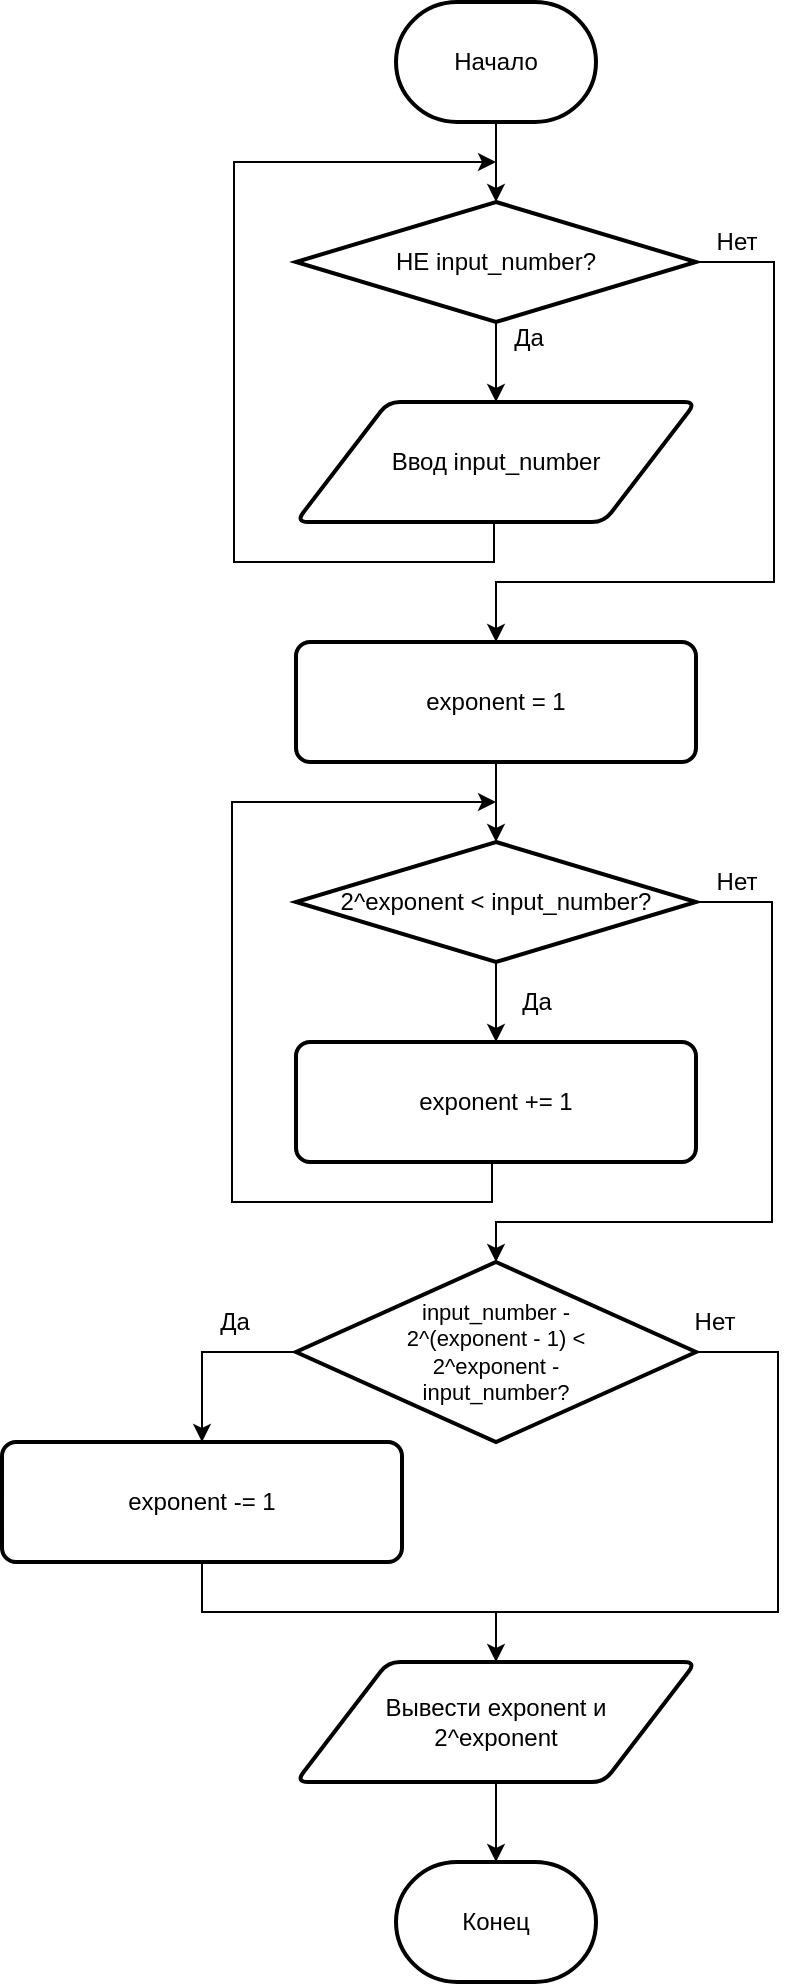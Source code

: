 <mxfile version="22.0.4" type="device">
  <diagram id="C5RBs43oDa-KdzZeNtuy" name="Page-1">
    <mxGraphModel dx="3187" dy="1769" grid="1" gridSize="10" guides="1" tooltips="1" connect="1" arrows="1" fold="1" page="1" pageScale="1" pageWidth="827" pageHeight="1169" math="0" shadow="0">
      <root>
        <mxCell id="WIyWlLk6GJQsqaUBKTNV-0" />
        <mxCell id="WIyWlLk6GJQsqaUBKTNV-1" parent="WIyWlLk6GJQsqaUBKTNV-0" />
        <mxCell id="tAWyhYt2iqQ36pVHwljJ-6" value="" style="edgeStyle=orthogonalEdgeStyle;rounded=0;orthogonalLoop=1;jettySize=auto;html=1;fontFamily=Helvetica;fontSize=12;fontColor=default;" edge="1" parent="WIyWlLk6GJQsqaUBKTNV-1" source="S7_N-UKr1pL8a_zZHFVc-5" target="tAWyhYt2iqQ36pVHwljJ-1">
          <mxGeometry relative="1" as="geometry" />
        </mxCell>
        <mxCell id="S7_N-UKr1pL8a_zZHFVc-5" value="Начало" style="strokeWidth=2;html=1;shape=mxgraph.flowchart.terminator;whiteSpace=wrap;" parent="WIyWlLk6GJQsqaUBKTNV-1" vertex="1">
          <mxGeometry x="360" y="30" width="100" height="60" as="geometry" />
        </mxCell>
        <mxCell id="S7_N-UKr1pL8a_zZHFVc-6" value="Конец" style="strokeWidth=2;html=1;shape=mxgraph.flowchart.terminator;whiteSpace=wrap;" parent="WIyWlLk6GJQsqaUBKTNV-1" vertex="1">
          <mxGeometry x="360" y="960" width="100" height="60" as="geometry" />
        </mxCell>
        <mxCell id="tAWyhYt2iqQ36pVHwljJ-4" style="edgeStyle=orthogonalEdgeStyle;rounded=0;orthogonalLoop=1;jettySize=auto;html=1;fontFamily=Helvetica;fontSize=12;fontColor=default;" edge="1" parent="WIyWlLk6GJQsqaUBKTNV-1" source="tAWyhYt2iqQ36pVHwljJ-0">
          <mxGeometry relative="1" as="geometry">
            <mxPoint x="410" y="110" as="targetPoint" />
            <Array as="points">
              <mxPoint x="409" y="310" />
              <mxPoint x="279" y="310" />
              <mxPoint x="279" y="110" />
            </Array>
          </mxGeometry>
        </mxCell>
        <mxCell id="tAWyhYt2iqQ36pVHwljJ-0" value="Ввод input_number" style="shape=parallelogram;html=1;strokeWidth=2;perimeter=parallelogramPerimeter;whiteSpace=wrap;rounded=1;arcSize=12;size=0.23;" vertex="1" parent="WIyWlLk6GJQsqaUBKTNV-1">
          <mxGeometry x="310" y="230" width="200" height="60" as="geometry" />
        </mxCell>
        <mxCell id="tAWyhYt2iqQ36pVHwljJ-7" value="Да" style="edgeStyle=orthogonalEdgeStyle;rounded=0;orthogonalLoop=1;jettySize=auto;html=1;fontFamily=Helvetica;fontSize=12;fontColor=default;" edge="1" parent="WIyWlLk6GJQsqaUBKTNV-1" source="tAWyhYt2iqQ36pVHwljJ-1" target="tAWyhYt2iqQ36pVHwljJ-0">
          <mxGeometry x="-0.6" y="16" relative="1" as="geometry">
            <mxPoint as="offset" />
          </mxGeometry>
        </mxCell>
        <mxCell id="tAWyhYt2iqQ36pVHwljJ-11" value="Нет" style="edgeStyle=orthogonalEdgeStyle;rounded=0;orthogonalLoop=1;jettySize=auto;html=1;exitX=1;exitY=0.5;exitDx=0;exitDy=0;exitPerimeter=0;fontFamily=Helvetica;fontSize=12;fontColor=default;entryX=0.5;entryY=0;entryDx=0;entryDy=0;" edge="1" parent="WIyWlLk6GJQsqaUBKTNV-1" source="tAWyhYt2iqQ36pVHwljJ-1" target="tAWyhYt2iqQ36pVHwljJ-12">
          <mxGeometry x="-0.891" y="10" relative="1" as="geometry">
            <mxPoint x="430" y="340" as="targetPoint" />
            <Array as="points">
              <mxPoint x="549" y="160" />
              <mxPoint x="549" y="320" />
              <mxPoint x="410" y="320" />
            </Array>
            <mxPoint as="offset" />
          </mxGeometry>
        </mxCell>
        <mxCell id="tAWyhYt2iqQ36pVHwljJ-1" value="НЕ input_number?" style="strokeWidth=2;html=1;shape=mxgraph.flowchart.decision;whiteSpace=wrap;" vertex="1" parent="WIyWlLk6GJQsqaUBKTNV-1">
          <mxGeometry x="310" y="130" width="200" height="60" as="geometry" />
        </mxCell>
        <mxCell id="tAWyhYt2iqQ36pVHwljJ-34" value="" style="edgeStyle=orthogonalEdgeStyle;rounded=0;orthogonalLoop=1;jettySize=auto;html=1;fontFamily=Helvetica;fontSize=12;fontColor=default;" edge="1" parent="WIyWlLk6GJQsqaUBKTNV-1" source="tAWyhYt2iqQ36pVHwljJ-12" target="tAWyhYt2iqQ36pVHwljJ-21">
          <mxGeometry relative="1" as="geometry" />
        </mxCell>
        <mxCell id="tAWyhYt2iqQ36pVHwljJ-12" value="exponent = 1" style="rounded=1;whiteSpace=wrap;html=1;absoluteArcSize=1;arcSize=14;strokeWidth=2;strokeColor=default;align=center;verticalAlign=middle;fillColor=default;" vertex="1" parent="WIyWlLk6GJQsqaUBKTNV-1">
          <mxGeometry x="310" y="350" width="200" height="60" as="geometry" />
        </mxCell>
        <mxCell id="tAWyhYt2iqQ36pVHwljJ-17" style="edgeStyle=orthogonalEdgeStyle;rounded=0;orthogonalLoop=1;jettySize=auto;html=1;fontFamily=Helvetica;fontSize=12;fontColor=default;" edge="1" parent="WIyWlLk6GJQsqaUBKTNV-1">
          <mxGeometry relative="1" as="geometry">
            <mxPoint x="410" y="430" as="targetPoint" />
            <mxPoint x="408" y="610" as="sourcePoint" />
            <Array as="points">
              <mxPoint x="408" y="630" />
              <mxPoint x="278" y="630" />
              <mxPoint x="278" y="430" />
            </Array>
          </mxGeometry>
        </mxCell>
        <mxCell id="tAWyhYt2iqQ36pVHwljJ-20" value="Нет" style="edgeStyle=orthogonalEdgeStyle;rounded=0;orthogonalLoop=1;jettySize=auto;html=1;exitX=1;exitY=0.5;exitDx=0;exitDy=0;exitPerimeter=0;fontFamily=Helvetica;fontSize=12;fontColor=default;entryX=0.5;entryY=0;entryDx=0;entryDy=0;entryPerimeter=0;" edge="1" source="tAWyhYt2iqQ36pVHwljJ-21" parent="WIyWlLk6GJQsqaUBKTNV-1" target="tAWyhYt2iqQ36pVHwljJ-24">
          <mxGeometry x="-0.89" y="10" relative="1" as="geometry">
            <mxPoint x="412" y="670" as="targetPoint" />
            <Array as="points">
              <mxPoint x="548" y="480" />
              <mxPoint x="548" y="640" />
              <mxPoint x="410" y="640" />
            </Array>
            <mxPoint as="offset" />
          </mxGeometry>
        </mxCell>
        <mxCell id="tAWyhYt2iqQ36pVHwljJ-35" value="Да" style="edgeStyle=orthogonalEdgeStyle;rounded=0;orthogonalLoop=1;jettySize=auto;html=1;fontFamily=Helvetica;fontSize=12;fontColor=default;" edge="1" parent="WIyWlLk6GJQsqaUBKTNV-1" source="tAWyhYt2iqQ36pVHwljJ-21" target="tAWyhYt2iqQ36pVHwljJ-23">
          <mxGeometry y="20" relative="1" as="geometry">
            <mxPoint as="offset" />
          </mxGeometry>
        </mxCell>
        <mxCell id="tAWyhYt2iqQ36pVHwljJ-21" value="2^exponent &amp;lt; input_number?" style="strokeWidth=2;html=1;shape=mxgraph.flowchart.decision;whiteSpace=wrap;" vertex="1" parent="WIyWlLk6GJQsqaUBKTNV-1">
          <mxGeometry x="310" y="450" width="200" height="60" as="geometry" />
        </mxCell>
        <mxCell id="tAWyhYt2iqQ36pVHwljJ-23" value="exponent += 1" style="rounded=1;whiteSpace=wrap;html=1;absoluteArcSize=1;arcSize=14;strokeWidth=2;strokeColor=default;align=center;verticalAlign=middle;fillColor=default;" vertex="1" parent="WIyWlLk6GJQsqaUBKTNV-1">
          <mxGeometry x="310" y="550" width="200" height="60" as="geometry" />
        </mxCell>
        <mxCell id="tAWyhYt2iqQ36pVHwljJ-25" value="Да" style="edgeStyle=orthogonalEdgeStyle;rounded=0;orthogonalLoop=1;jettySize=auto;html=1;fontFamily=Helvetica;fontSize=12;fontColor=default;entryX=0.5;entryY=0;entryDx=0;entryDy=0;" edge="1" parent="WIyWlLk6GJQsqaUBKTNV-1" source="tAWyhYt2iqQ36pVHwljJ-24" target="tAWyhYt2iqQ36pVHwljJ-27">
          <mxGeometry x="-0.312" y="-15" relative="1" as="geometry">
            <mxPoint x="260" y="705" as="targetPoint" />
            <Array as="points">
              <mxPoint x="263" y="705" />
            </Array>
            <mxPoint as="offset" />
          </mxGeometry>
        </mxCell>
        <mxCell id="tAWyhYt2iqQ36pVHwljJ-26" value="Нет" style="edgeStyle=orthogonalEdgeStyle;rounded=0;orthogonalLoop=1;jettySize=auto;html=1;fontFamily=Helvetica;fontSize=12;fontColor=default;endArrow=none;endFill=0;" edge="1" parent="WIyWlLk6GJQsqaUBKTNV-1" source="tAWyhYt2iqQ36pVHwljJ-24">
          <mxGeometry x="-0.947" y="15" relative="1" as="geometry">
            <mxPoint x="410" y="850" as="targetPoint" />
            <Array as="points">
              <mxPoint x="551" y="705" />
              <mxPoint x="551" y="835" />
              <mxPoint x="410" y="835" />
            </Array>
            <mxPoint as="offset" />
          </mxGeometry>
        </mxCell>
        <mxCell id="tAWyhYt2iqQ36pVHwljJ-24" value="input_number - 2^(exponent - 1) &amp;lt; 2^exponent - input_number?" style="strokeWidth=2;html=1;shape=mxgraph.flowchart.decision;fontSize=11;whiteSpace=wrap;spacing=33;" vertex="1" parent="WIyWlLk6GJQsqaUBKTNV-1">
          <mxGeometry x="310" y="660" width="200" height="90" as="geometry" />
        </mxCell>
        <mxCell id="tAWyhYt2iqQ36pVHwljJ-30" style="edgeStyle=orthogonalEdgeStyle;rounded=0;orthogonalLoop=1;jettySize=auto;html=1;fontFamily=Helvetica;fontSize=12;fontColor=default;" edge="1" parent="WIyWlLk6GJQsqaUBKTNV-1" source="tAWyhYt2iqQ36pVHwljJ-27" target="tAWyhYt2iqQ36pVHwljJ-28">
          <mxGeometry relative="1" as="geometry" />
        </mxCell>
        <mxCell id="tAWyhYt2iqQ36pVHwljJ-27" value="exponent -= 1" style="rounded=1;whiteSpace=wrap;html=1;absoluteArcSize=1;arcSize=14;strokeWidth=2;strokeColor=default;align=center;verticalAlign=middle;fillColor=default;" vertex="1" parent="WIyWlLk6GJQsqaUBKTNV-1">
          <mxGeometry x="163" y="750" width="200" height="60" as="geometry" />
        </mxCell>
        <mxCell id="tAWyhYt2iqQ36pVHwljJ-29" value="" style="edgeStyle=orthogonalEdgeStyle;rounded=0;orthogonalLoop=1;jettySize=auto;html=1;fontFamily=Helvetica;fontSize=12;fontColor=default;" edge="1" parent="WIyWlLk6GJQsqaUBKTNV-1" source="tAWyhYt2iqQ36pVHwljJ-28" target="S7_N-UKr1pL8a_zZHFVc-6">
          <mxGeometry relative="1" as="geometry" />
        </mxCell>
        <mxCell id="tAWyhYt2iqQ36pVHwljJ-28" value="&lt;div&gt;Вывести exponent и&lt;br&gt;&lt;span style=&quot;background-color: initial;&quot;&gt;2^exponent&lt;/span&gt;&lt;/div&gt;" style="shape=parallelogram;html=1;strokeWidth=2;perimeter=parallelogramPerimeter;whiteSpace=wrap;rounded=1;arcSize=12;size=0.23;" vertex="1" parent="WIyWlLk6GJQsqaUBKTNV-1">
          <mxGeometry x="310" y="860" width="200" height="60" as="geometry" />
        </mxCell>
      </root>
    </mxGraphModel>
  </diagram>
</mxfile>
